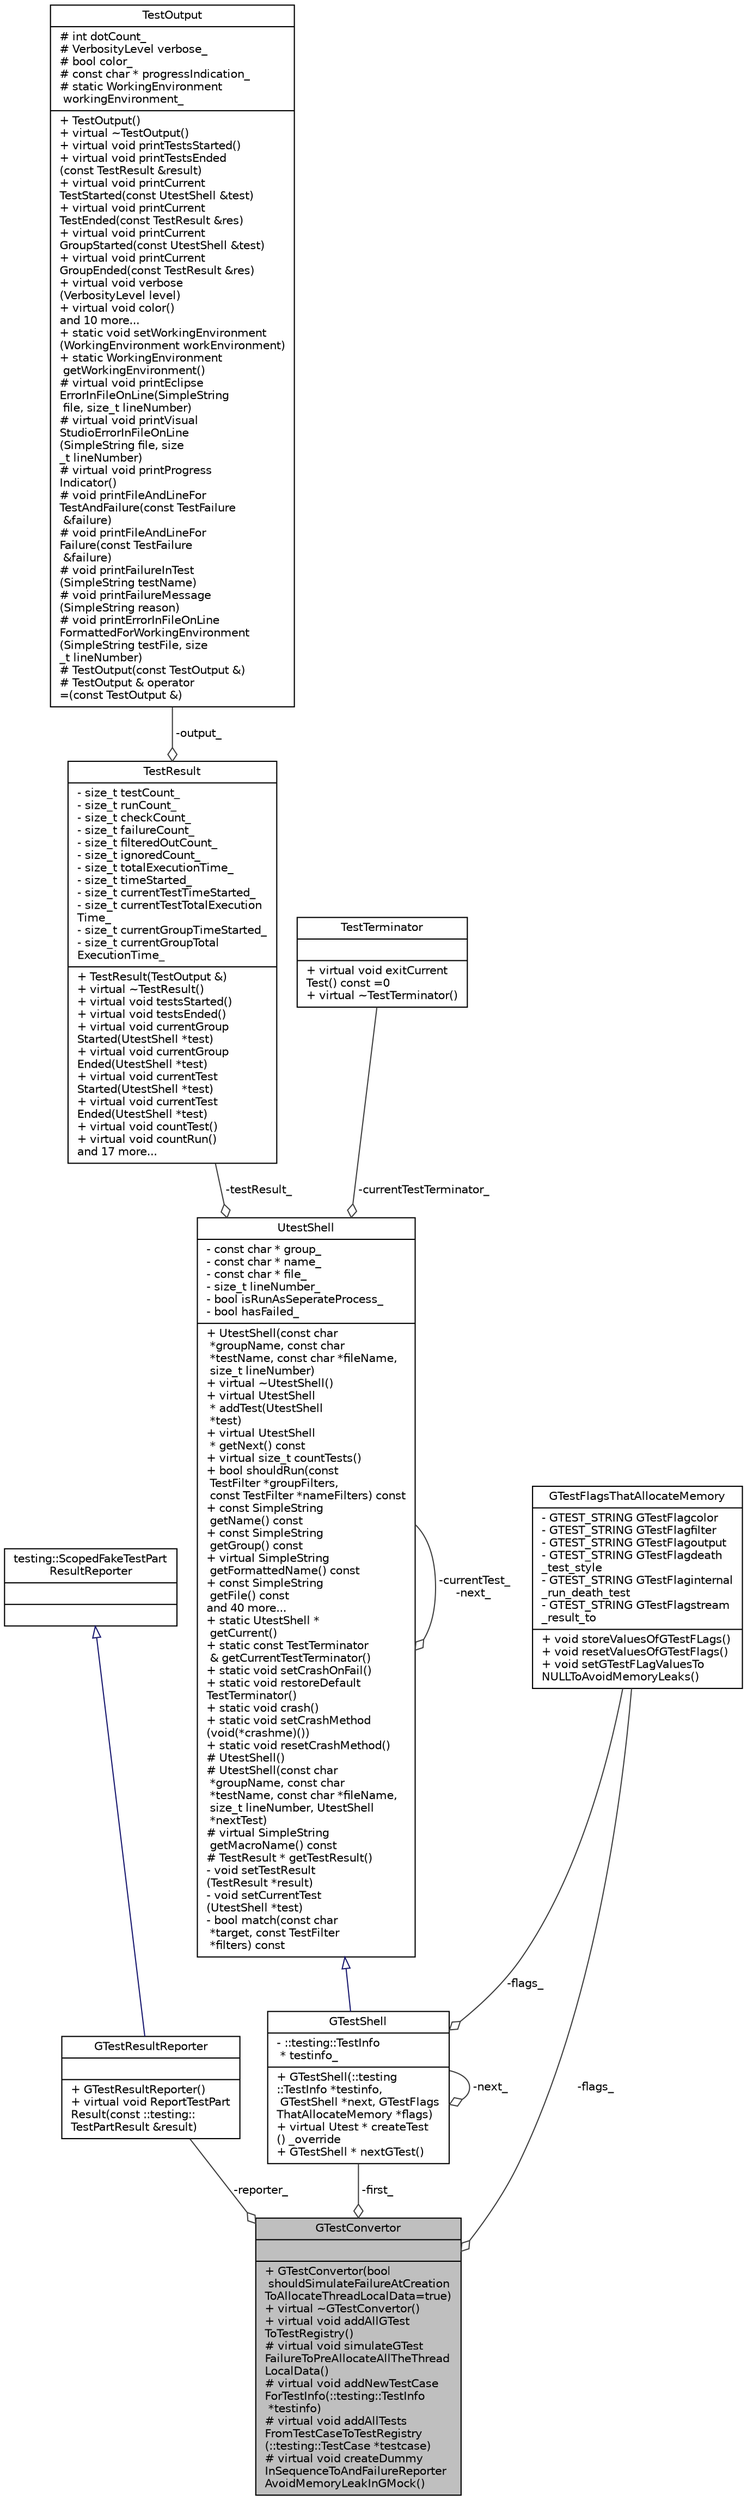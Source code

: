 digraph "GTestConvertor"
{
 // LATEX_PDF_SIZE
  edge [fontname="Helvetica",fontsize="10",labelfontname="Helvetica",labelfontsize="10"];
  node [fontname="Helvetica",fontsize="10",shape=record];
  Node1 [label="{GTestConvertor\n||+  GTestConvertor(bool\l shouldSimulateFailureAtCreation\lToAllocateThreadLocalData=true)\l+ virtual ~GTestConvertor()\l+ virtual void addAllGTest\lToTestRegistry()\l# virtual void simulateGTest\lFailureToPreAllocateAllTheThread\lLocalData()\l# virtual void addNewTestCase\lForTestInfo(::testing::TestInfo\l *testinfo)\l# virtual void addAllTests\lFromTestCaseToTestRegistry\l(::testing::TestCase *testcase)\l# virtual void createDummy\lInSequenceToAndFailureReporter\lAvoidMemoryLeakInGMock()\l}",height=0.2,width=0.4,color="black", fillcolor="grey75", style="filled", fontcolor="black",tooltip=" "];
  Node2 -> Node1 [color="grey25",fontsize="10",style="solid",label=" -reporter_" ,arrowhead="odiamond",fontname="Helvetica"];
  Node2 [label="{GTestResultReporter\n||+  GTestResultReporter()\l+ virtual void ReportTestPart\lResult(const ::testing::\lTestPartResult &result)\l}",height=0.2,width=0.4,color="black", fillcolor="white", style="filled",URL="$classGTestResultReporter.html",tooltip=" "];
  Node3 -> Node2 [dir="back",color="midnightblue",fontsize="10",style="solid",arrowtail="onormal",fontname="Helvetica"];
  Node3 [label="{testing::ScopedFakeTestPart\lResultReporter\n||}",height=0.2,width=0.4,color="black", fillcolor="white", style="filled",tooltip=" "];
  Node4 -> Node1 [color="grey25",fontsize="10",style="solid",label=" -first_" ,arrowhead="odiamond",fontname="Helvetica"];
  Node4 [label="{GTestShell\n|- ::testing::TestInfo\l * testinfo_\l|+  GTestShell(::testing\l::TestInfo *testinfo,\l GTestShell *next, GTestFlags\lThatAllocateMemory *flags)\l+ virtual Utest * createTest\l() _override\l+ GTestShell * nextGTest()\l}",height=0.2,width=0.4,color="black", fillcolor="white", style="filled",URL="$classGTestShell.html",tooltip=" "];
  Node5 -> Node4 [dir="back",color="midnightblue",fontsize="10",style="solid",arrowtail="onormal",fontname="Helvetica"];
  Node5 [label="{UtestShell\n|- const char * group_\l- const char * name_\l- const char * file_\l- size_t lineNumber_\l- bool isRunAsSeperateProcess_\l- bool hasFailed_\l|+  UtestShell(const char\l *groupName, const char\l *testName, const char *fileName,\l size_t lineNumber)\l+ virtual ~UtestShell()\l+ virtual UtestShell\l * addTest(UtestShell\l *test)\l+ virtual UtestShell\l * getNext() const\l+ virtual size_t countTests()\l+ bool shouldRun(const\l TestFilter *groupFilters,\l const TestFilter *nameFilters) const\l+ const SimpleString\l getName() const\l+ const SimpleString\l getGroup() const\l+ virtual SimpleString\l getFormattedName() const\l+ const SimpleString\l getFile() const\land 40 more...\l+ static UtestShell *\l getCurrent()\l+ static const TestTerminator\l & getCurrentTestTerminator()\l+ static void setCrashOnFail()\l+ static void restoreDefault\lTestTerminator()\l+ static void crash()\l+ static void setCrashMethod\l(void(*crashme)())\l+ static void resetCrashMethod()\l#  UtestShell()\l#  UtestShell(const char\l *groupName, const char\l *testName, const char *fileName,\l size_t lineNumber, UtestShell\l *nextTest)\l# virtual SimpleString\l getMacroName() const\l# TestResult * getTestResult()\l- void setTestResult\l(TestResult *result)\l- void setCurrentTest\l(UtestShell *test)\l- bool match(const char\l *target, const TestFilter\l *filters) const\l}",height=0.2,width=0.4,color="black", fillcolor="white", style="filled",URL="$classUtestShell.html",tooltip=" "];
  Node5 -> Node5 [color="grey25",fontsize="10",style="solid",label=" -currentTest_\n-next_" ,arrowhead="odiamond",fontname="Helvetica"];
  Node6 -> Node5 [color="grey25",fontsize="10",style="solid",label=" -testResult_" ,arrowhead="odiamond",fontname="Helvetica"];
  Node6 [label="{TestResult\n|- size_t testCount_\l- size_t runCount_\l- size_t checkCount_\l- size_t failureCount_\l- size_t filteredOutCount_\l- size_t ignoredCount_\l- size_t totalExecutionTime_\l- size_t timeStarted_\l- size_t currentTestTimeStarted_\l- size_t currentTestTotalExecution\lTime_\l- size_t currentGroupTimeStarted_\l- size_t currentGroupTotal\lExecutionTime_\l|+  TestResult(TestOutput &)\l+ virtual ~TestResult()\l+ virtual void testsStarted()\l+ virtual void testsEnded()\l+ virtual void currentGroup\lStarted(UtestShell *test)\l+ virtual void currentGroup\lEnded(UtestShell *test)\l+ virtual void currentTest\lStarted(UtestShell *test)\l+ virtual void currentTest\lEnded(UtestShell *test)\l+ virtual void countTest()\l+ virtual void countRun()\land 17 more...\l}",height=0.2,width=0.4,color="black", fillcolor="white", style="filled",URL="$classTestResult.html",tooltip=" "];
  Node7 -> Node6 [color="grey25",fontsize="10",style="solid",label=" -output_" ,arrowhead="odiamond",fontname="Helvetica"];
  Node7 [label="{TestOutput\n|# int dotCount_\l# VerbosityLevel verbose_\l# bool color_\l# const char * progressIndication_\l# static WorkingEnvironment\l workingEnvironment_\l|+  TestOutput()\l+ virtual ~TestOutput()\l+ virtual void printTestsStarted()\l+ virtual void printTestsEnded\l(const TestResult &result)\l+ virtual void printCurrent\lTestStarted(const UtestShell &test)\l+ virtual void printCurrent\lTestEnded(const TestResult &res)\l+ virtual void printCurrent\lGroupStarted(const UtestShell &test)\l+ virtual void printCurrent\lGroupEnded(const TestResult &res)\l+ virtual void verbose\l(VerbosityLevel level)\l+ virtual void color()\land 10 more...\l+ static void setWorkingEnvironment\l(WorkingEnvironment workEnvironment)\l+ static WorkingEnvironment\l getWorkingEnvironment()\l# virtual void printEclipse\lErrorInFileOnLine(SimpleString\l file, size_t lineNumber)\l# virtual void printVisual\lStudioErrorInFileOnLine\l(SimpleString file, size\l_t lineNumber)\l# virtual void printProgress\lIndicator()\l# void printFileAndLineFor\lTestAndFailure(const TestFailure\l &failure)\l# void printFileAndLineFor\lFailure(const TestFailure\l &failure)\l# void printFailureInTest\l(SimpleString testName)\l# void printFailureMessage\l(SimpleString reason)\l# void printErrorInFileOnLine\lFormattedForWorkingEnvironment\l(SimpleString testFile, size\l_t lineNumber)\l#  TestOutput(const TestOutput &)\l# TestOutput & operator\l=(const TestOutput &)\l}",height=0.2,width=0.4,color="black", fillcolor="white", style="filled",URL="$classTestOutput.html",tooltip=" "];
  Node8 -> Node5 [color="grey25",fontsize="10",style="solid",label=" -currentTestTerminator_" ,arrowhead="odiamond",fontname="Helvetica"];
  Node8 [label="{TestTerminator\n||+ virtual void exitCurrent\lTest() const =0\l+ virtual ~TestTerminator()\l}",height=0.2,width=0.4,color="black", fillcolor="white", style="filled",URL="$classTestTerminator.html",tooltip=" "];
  Node4 -> Node4 [color="grey25",fontsize="10",style="solid",label=" -next_" ,arrowhead="odiamond",fontname="Helvetica"];
  Node9 -> Node4 [color="grey25",fontsize="10",style="solid",label=" -flags_" ,arrowhead="odiamond",fontname="Helvetica"];
  Node9 [label="{GTestFlagsThatAllocateMemory\n|- GTEST_STRING GTestFlagcolor\l- GTEST_STRING GTestFlagfilter\l- GTEST_STRING GTestFlagoutput\l- GTEST_STRING GTestFlagdeath\l_test_style\l- GTEST_STRING GTestFlaginternal\l_run_death_test\l- GTEST_STRING GTestFlagstream\l_result_to\l|+ void storeValuesOfGTestFLags()\l+ void resetValuesOfGTestFlags()\l+ void setGTestFLagValuesTo\lNULLToAvoidMemoryLeaks()\l}",height=0.2,width=0.4,color="black", fillcolor="white", style="filled",URL="$classGTestFlagsThatAllocateMemory.html",tooltip=" "];
  Node9 -> Node1 [color="grey25",fontsize="10",style="solid",label=" -flags_" ,arrowhead="odiamond",fontname="Helvetica"];
}
